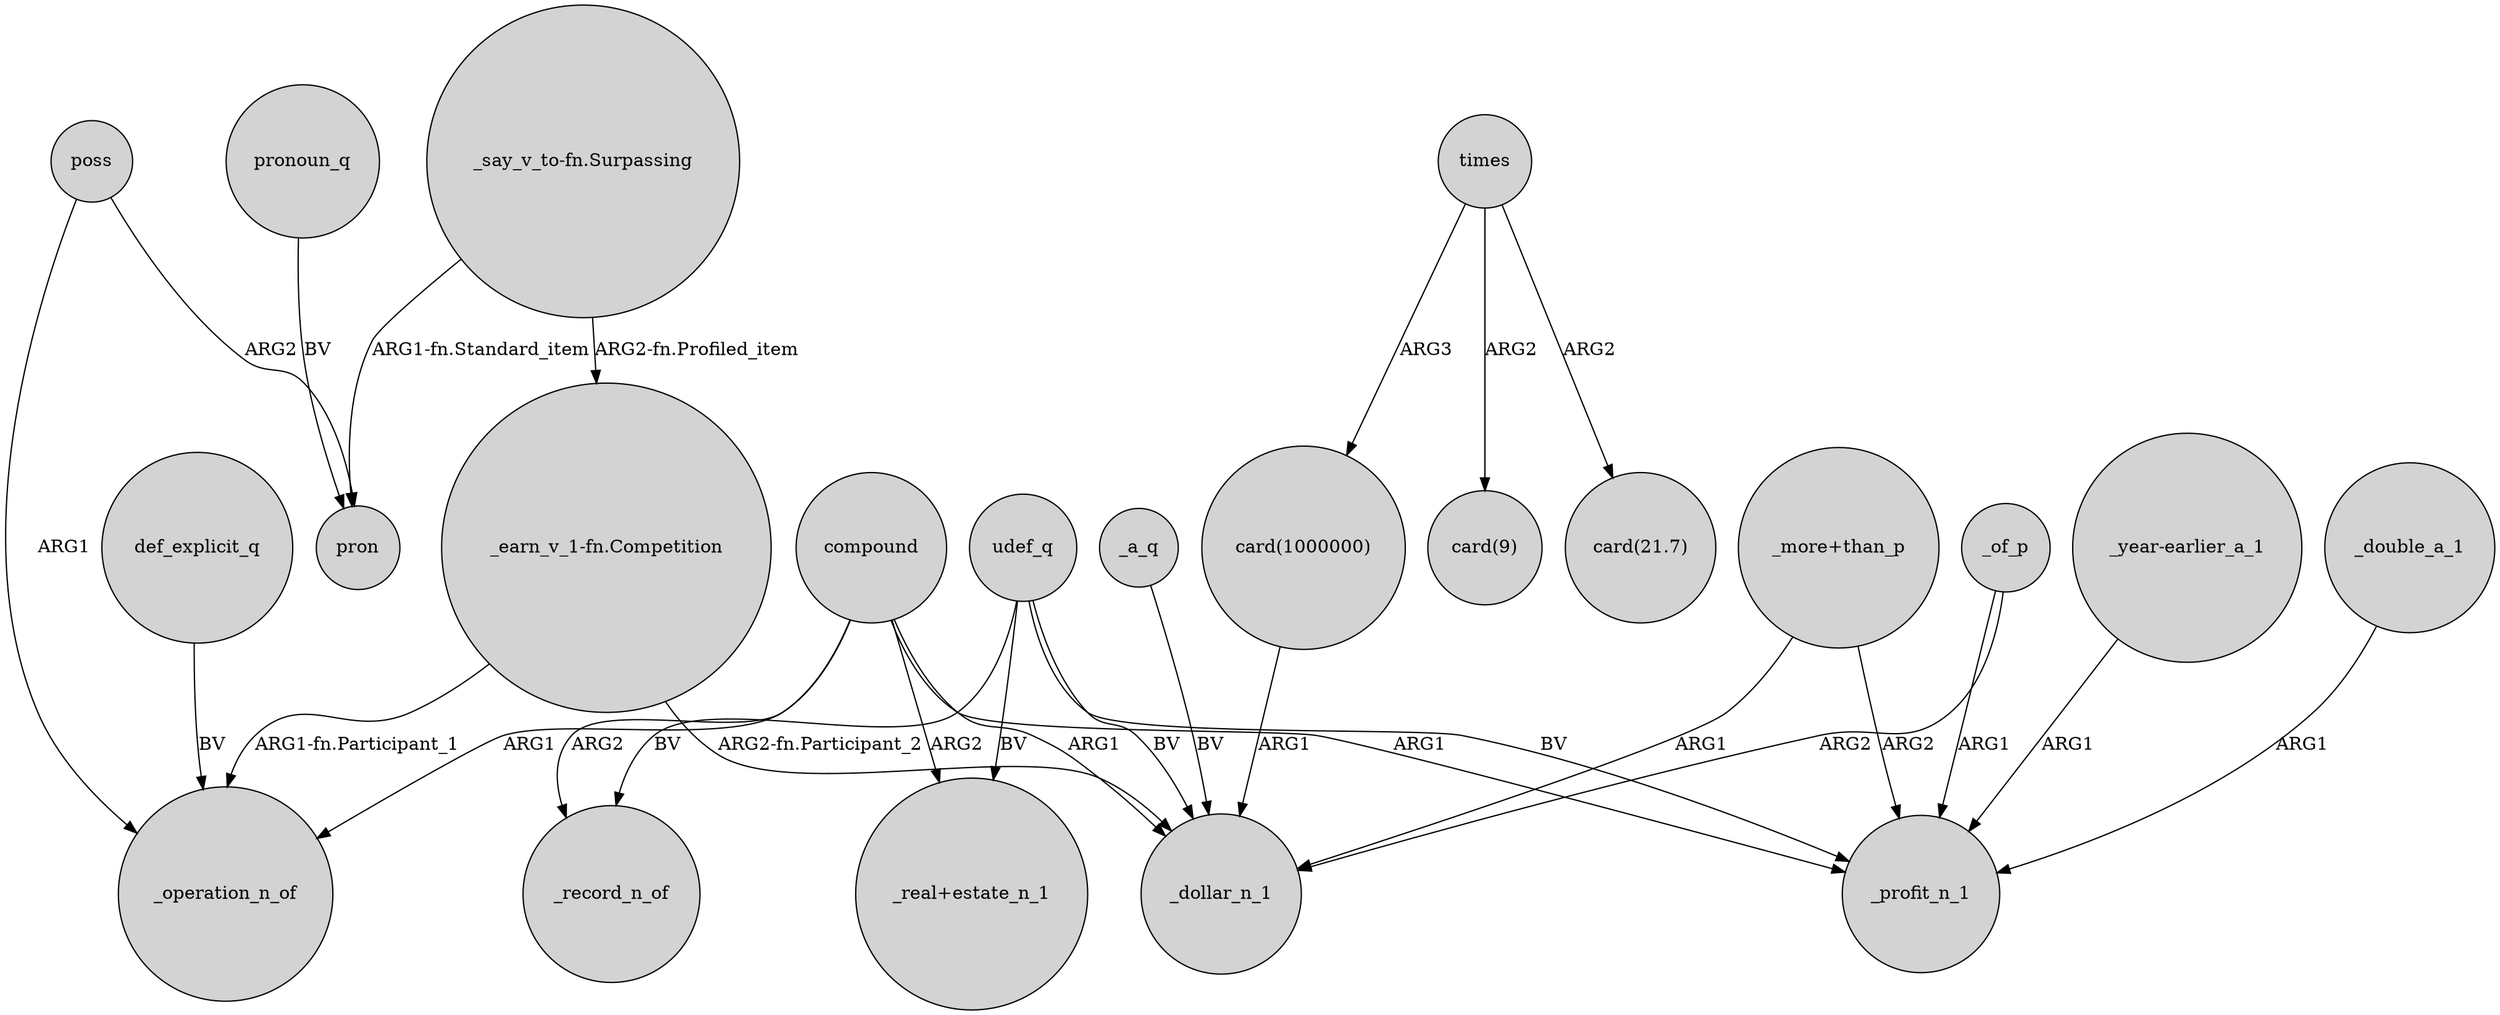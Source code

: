 digraph {
	node [shape=circle style=filled]
	_a_q -> _dollar_n_1 [label=BV]
	udef_q -> _record_n_of [label=BV]
	"_say_v_to-fn.Surpassing" -> "_earn_v_1-fn.Competition" [label="ARG2-fn.Profiled_item"]
	compound -> _dollar_n_1 [label=ARG1]
	"_earn_v_1-fn.Competition" -> _dollar_n_1 [label="ARG2-fn.Participant_2"]
	poss -> _operation_n_of [label=ARG1]
	times -> "card(1000000)" [label=ARG3]
	udef_q -> _profit_n_1 [label=BV]
	compound -> _operation_n_of [label=ARG1]
	compound -> "_real+estate_n_1" [label=ARG2]
	compound -> _record_n_of [label=ARG2]
	"_earn_v_1-fn.Competition" -> _operation_n_of [label="ARG1-fn.Participant_1"]
	pronoun_q -> pron [label=BV]
	poss -> pron [label=ARG2]
	_of_p -> _profit_n_1 [label=ARG1]
	"_year-earlier_a_1" -> _profit_n_1 [label=ARG1]
	compound -> _profit_n_1 [label=ARG1]
	udef_q -> _dollar_n_1 [label=BV]
	"card(1000000)" -> _dollar_n_1 [label=ARG1]
	"_more+than_p" -> _dollar_n_1 [label=ARG1]
	def_explicit_q -> _operation_n_of [label=BV]
	_double_a_1 -> _profit_n_1 [label=ARG1]
	"_more+than_p" -> _profit_n_1 [label=ARG2]
	_of_p -> _dollar_n_1 [label=ARG2]
	udef_q -> "_real+estate_n_1" [label=BV]
	times -> "card(21.7)" [label=ARG2]
	times -> "card(9)" [label=ARG2]
	"_say_v_to-fn.Surpassing" -> pron [label="ARG1-fn.Standard_item"]
}

